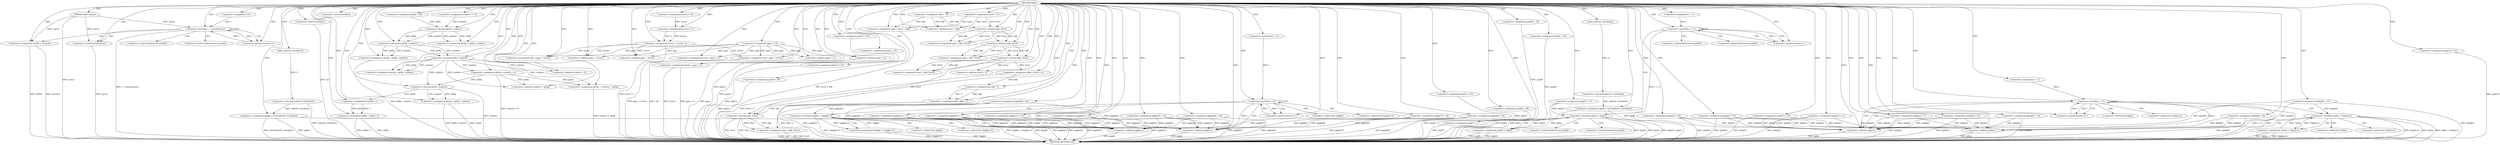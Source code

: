 digraph kpqu {  
"4519452298059350193" [label = "(METHOD,kpqu)" ]
"4519452298059350583" [label = "(METHOD_RETURN,void)" ]
"4519452298059350194" [label = "(PARAM,char* tcpvys)" ]
"4519452298059350198" [label = "(<operator>.assignment,gitfhj = 49)" ]
"4519452298059350202" [label = "(<operator>.assignment,zcykxtts = 13)" ]
"4519452298059350208" [label = "(<operator>.assignment,luvuto = 55)" ]
"4519452298059350214" [label = "(<operator>.assignment,i=0)" ]
"4519452298059350217" [label = "(<operator>.lessThan,i < sizeof(tcpvys))" ]
"4519452298059350219" [label = "(<operator>.sizeOf,sizeof(tcpvys))" ]
"4519452298059350221" [label = "(<operator>.postIncrement,i++)" ]
"4519452298059350224" [label = "(<operator>.assignment,oirtf[i] = tcpvys[i])" ]
"4519452298059350231" [label = "(<operator>.assignment,igihq = (int*)calloc(9, sizeof(int)))" ]
"4519452298059350233" [label = "(<operator>.cast,(int*)calloc(9, sizeof(int)))" ]
"4519452298059350235" [label = "(calloc,calloc(9, sizeof(int)))" ]
"4519452298059350237" [label = "(<operator>.sizeOf,sizeof(int))" ]
"4519452298059350240" [label = "(<operator>.assignment,ggac = 34)" ]
"4519452298059350243" [label = "(<operator>.assignment,jzja[0] = 21)" ]
"4519452298059350249" [label = "(<operator>.assignment,hkk = 75)" ]
"4519452298059350252" [label = "(<operator>.assignment,igihq[0] = 43)" ]
"4519452298059350257" [label = "(<operator>.assignment,pggkx = (int*)calloc(9, sizeof(int)))" ]
"4519452298059350259" [label = "(<operator>.cast,(int*)calloc(9, sizeof(int)))" ]
"4519452298059350261" [label = "(calloc,calloc(9, sizeof(int)))" ]
"4519452298059350263" [label = "(<operator>.sizeOf,sizeof(int))" ]
"4519452298059350265" [label = "(<operator>.assignment,pggkx[0] = 42)" ]
"4519452298059350270" [label = "(<operator>.assignment,jzja[1] = 64)" ]
"4519452298059350275" [label = "(<operator>.assignment,pggkx[1] = 32)" ]
"4519452298059350280" [label = "(<operator>.assignment,jzja[2] = 65)" ]
"4519452298059350285" [label = "(<operator>.assignment,pggkx[2] = 17)" ]
"4519452298059350292" [label = "(<operator>.assignment,pggkx[3] = 33)" ]
"4519452298059350297" [label = "(<operator>.assignment,luvuto = luvuto * 2)" ]
"4519452298059350299" [label = "(<operator>.multiplication,luvuto * 2)" ]
"4519452298059350302" [label = "(<operator>.assignment,jzja[3] = 54)" ]
"4519452298059350307" [label = "(<operator>.assignment,jzja[4] = 58)" ]
"4519452298059350312" [label = "(<operator>.assignment,pggkx[4] = 1)" ]
"4519452298059350318" [label = "(<operator>.assignment,htval = 23)" ]
"4519452298059350322" [label = "(<operator>.assignment,pggkx[5] = 43)" ]
"4519452298059350327" [label = "(<operator>.assignment,pggkx[6] = 59)" ]
"4519452298059350332" [label = "(<operator>.assignment,pggkx[7] = 39)" ]
"4519452298059350337" [label = "(<operator>.assignment,igihq[1] = 58)" ]
"4519452298059350342" [label = "(<operator>.assignment,pggkx[8] = 40)" ]
"4519452298059350347" [label = "(<operator>.assignment,jzja[5] = 43)" ]
"4519452298059350354" [label = "(<operator>.assignment,i = 1)" ]
"4519452298059350357" [label = "(<operator>.lessThan,i < 9)" ]
"4519452298059350360" [label = "(<operator>.postIncrement,i++)" ]
"4519452298059350364" [label = "(<operator>.lessThan,*pggkx < *(pggkx+i))" ]
"4519452298059350368" [label = "(<operator>.addition,pggkx+i)" ]
"4519452298059350372" [label = "(<operator>.assignment,*pggkx = *(pggkx+i))" ]
"4519452298059350376" [label = "(<operator>.addition,pggkx+i)" ]
"4519452298059350379" [label = "(<operator>.assignment,jzja[6] = 86)" ]
"4519452298059350384" [label = "(<operator>.assignment,ugsl = htval + hkk)" ]
"4519452298059350386" [label = "(<operator>.addition,htval + hkk)" ]
"4519452298059350389" [label = "(<operator>.assignment,igihq[2] = 31)" ]
"4519452298059350394" [label = "(<operator>.assignment,igihq[3] = 3)" ]
"4519452298059350399" [label = "(<operator>.assignment,oafi = ggac + luvuto)" ]
"4519452298059350401" [label = "(<operator>.addition,ggac + luvuto)" ]
"4519452298059350404" [label = "(<operator>.assignment,ahvfjy = gitfhj / zcykxtts)" ]
"4519452298059350406" [label = "(<operator>.division,gitfhj / zcykxtts)" ]
"4519452298059350409" [label = "(<operator>.assignment,ugsl = hkk / htval)" ]
"4519452298059350411" [label = "(<operator>.division,hkk / htval)" ]
"4519452298059350414" [label = "(<operator>.assignment,jzja[7] = 1)" ]
"4519452298059350419" [label = "(<operator>.assignment,ugsl = hkk / htval)" ]
"4519452298059350421" [label = "(<operator>.division,hkk / htval)" ]
"4519452298059350424" [label = "(<operator>.assignment,igihq[4] = 67)" ]
"4519452298059350429" [label = "(<operator>.assignment,ahvfjy = gitfhj - zcykxtts)" ]
"4519452298059350431" [label = "(<operator>.subtraction,gitfhj - zcykxtts)" ]
"4519452298059350434" [label = "(<operator>.assignment,ahvfjy = gitfhj / zcykxtts)" ]
"4519452298059350436" [label = "(<operator>.division,gitfhj / zcykxtts)" ]
"4519452298059350439" [label = "(<operator>.assignment,ugsl = hkk / htval)" ]
"4519452298059350441" [label = "(<operator>.division,hkk / htval)" ]
"4519452298059350444" [label = "(<operator>.assignment,gitfhj = zcykxtts + 6)" ]
"4519452298059350446" [label = "(<operator>.addition,zcykxtts + 6)" ]
"4519452298059350449" [label = "(<operator>.assignment,jzja[8] = 16)" ]
"4519452298059350454" [label = "(<operator>.assignment,ahvfjy = zcykxtts + gitfhj)" ]
"4519452298059350456" [label = "(<operator>.addition,zcykxtts + gitfhj)" ]
"4519452298059350459" [label = "(<operator>.assignment,oafi = ggac + luvuto)" ]
"4519452298059350461" [label = "(<operator>.addition,ggac + luvuto)" ]
"4519452298059350464" [label = "(<operator>.assignment,jzja[9] = 34)" ]
"4519452298059350469" [label = "(<operator>.assignment,igihq[5] = 61)" ]
"4519452298059350474" [label = "(<operator>.assignment,igihq[6] = 60)" ]
"4519452298059350479" [label = "(<operator>.assignment,igihq[7] = 24)" ]
"4519452298059350484" [label = "(<operator>.assignment,jzja[10] = 52)" ]
"4519452298059350489" [label = "(<operator>.assignment,luvuto = ggac + 6)" ]
"4519452298059350491" [label = "(<operator>.addition,ggac + 6)" ]
"4519452298059350494" [label = "(<operator>.assignment,hkk = htval + 6)" ]
"4519452298059350496" [label = "(<operator>.addition,htval + 6)" ]
"4519452298059350499" [label = "(<operator>.assignment,hkk = hkk * 2)" ]
"4519452298059350501" [label = "(<operator>.multiplication,hkk * 2)" ]
"4519452298059350504" [label = "(<operator>.assignment,luvuto = ggac + 6)" ]
"4519452298059350506" [label = "(<operator>.addition,ggac + 6)" ]
"4519452298059350511" [label = "(<operator>.assignment,i = 1)" ]
"4519452298059350514" [label = "(<operator>.lessThan,i < 11)" ]
"4519452298059350517" [label = "(<operator>.postIncrement,i++)" ]
"4519452298059350521" [label = "(<operator>.lessThan,jzja[0] < jzja[i])" ]
"4519452298059350529" [label = "(<operator>.assignment,jzja[0] = jzja[i])" ]
"4519452298059350536" [label = "(<operator>.assignment,igihq[8] = 78)" ]
"4519452298059350541" [label = "(<operator>.assignment,ahvfjy = gitfhj / zcykxtts)" ]
"4519452298059350543" [label = "(<operator>.division,gitfhj / zcykxtts)" ]
"4519452298059350546" [label = "(<operator>.assignment,gitfhj = gitfhj * 2)" ]
"4519452298059350548" [label = "(<operator>.multiplication,gitfhj * 2)" ]
"4519452298059350553" [label = "(<operator>.assignment,i = 1)" ]
"4519452298059350556" [label = "(<operator>.lessThan,i < 9)" ]
"4519452298059350559" [label = "(<operator>.postIncrement,i++)" ]
"4519452298059350563" [label = "(<operator>.lessThan,*igihq < *(igihq+i))" ]
"4519452298059350567" [label = "(<operator>.addition,igihq+i)" ]
"4519452298059350571" [label = "(<operator>.assignment,*igihq = *(igihq+i))" ]
"4519452298059350575" [label = "(<operator>.addition,igihq+i)" ]
"4519452298059350578" [label = "(<operator>.assignment,ugsl = hkk / htval)" ]
"4519452298059350580" [label = "(<operator>.division,hkk / htval)" ]
"4519452298059350225" [label = "(<operator>.indirectIndexAccess,oirtf[i])" ]
"4519452298059350228" [label = "(<operator>.indirectIndexAccess,tcpvys[i])" ]
"4519452298059350365" [label = "(<operator>.indirection,*pggkx)" ]
"4519452298059350367" [label = "(<operator>.indirection,*(pggkx+i))" ]
"4519452298059350373" [label = "(<operator>.indirection,*pggkx)" ]
"4519452298059350375" [label = "(<operator>.indirection,*(pggkx+i))" ]
"4519452298059350522" [label = "(<operator>.indirectIndexAccess,jzja[0])" ]
"4519452298059350525" [label = "(<operator>.indirectIndexAccess,jzja[i])" ]
"4519452298059350530" [label = "(<operator>.indirectIndexAccess,jzja[0])" ]
"4519452298059350533" [label = "(<operator>.indirectIndexAccess,jzja[i])" ]
"4519452298059350564" [label = "(<operator>.indirection,*igihq)" ]
"4519452298059350566" [label = "(<operator>.indirection,*(igihq+i))" ]
"4519452298059350572" [label = "(<operator>.indirection,*igihq)" ]
"4519452298059350574" [label = "(<operator>.indirection,*(igihq+i))" ]
  "4519452298059350379" -> "4519452298059350583"  [ label = "DDG: jzja[6]"] 
  "4519452298059350312" -> "4519452298059350583"  [ label = "DDG: pggkx[4]"] 
  "4519452298059350469" -> "4519452298059350583"  [ label = "DDG: igihq[5]"] 
  "4519452298059350219" -> "4519452298059350583"  [ label = "DDG: tcpvys"] 
  "4519452298059350474" -> "4519452298059350583"  [ label = "DDG: igihq[6]"] 
  "4519452298059350275" -> "4519452298059350583"  [ label = "DDG: pggkx[1]"] 
  "4519452298059350454" -> "4519452298059350583"  [ label = "DDG: zcykxtts + gitfhj"] 
  "4519452298059350372" -> "4519452298059350583"  [ label = "DDG: *pggkx"] 
  "4519452298059350504" -> "4519452298059350583"  [ label = "DDG: ggac + 6"] 
  "4519452298059350499" -> "4519452298059350583"  [ label = "DDG: hkk * 2"] 
  "4519452298059350347" -> "4519452298059350583"  [ label = "DDG: jzja[5]"] 
  "4519452298059350546" -> "4519452298059350583"  [ label = "DDG: gitfhj"] 
  "4519452298059350563" -> "4519452298059350583"  [ label = "DDG: *(igihq+i)"] 
  "4519452298059350265" -> "4519452298059350583"  [ label = "DDG: pggkx[0]"] 
  "4519452298059350194" -> "4519452298059350583"  [ label = "DDG: tcpvys"] 
  "4519452298059350292" -> "4519452298059350583"  [ label = "DDG: pggkx[3]"] 
  "4519452298059350252" -> "4519452298059350583"  [ label = "DDG: igihq[0]"] 
  "4519452298059350449" -> "4519452298059350583"  [ label = "DDG: jzja[8]"] 
  "4519452298059350578" -> "4519452298059350583"  [ label = "DDG: ugsl"] 
  "4519452298059350464" -> "4519452298059350583"  [ label = "DDG: jzja[9]"] 
  "4519452298059350364" -> "4519452298059350583"  [ label = "DDG: *pggkx < *(pggkx+i)"] 
  "4519452298059350424" -> "4519452298059350583"  [ label = "DDG: igihq[4]"] 
  "4519452298059350578" -> "4519452298059350583"  [ label = "DDG: hkk / htval"] 
  "4519452298059350571" -> "4519452298059350583"  [ label = "DDG: *igihq"] 
  "4519452298059350459" -> "4519452298059350583"  [ label = "DDG: ggac + luvuto"] 
  "4519452298059350322" -> "4519452298059350583"  [ label = "DDG: pggkx[5]"] 
  "4519452298059350504" -> "4519452298059350583"  [ label = "DDG: luvuto"] 
  "4519452298059350521" -> "4519452298059350583"  [ label = "DDG: jzja[0]"] 
  "4519452298059350394" -> "4519452298059350583"  [ label = "DDG: igihq[3]"] 
  "4519452298059350224" -> "4519452298059350583"  [ label = "DDG: oirtf[i]"] 
  "4519452298059350332" -> "4519452298059350583"  [ label = "DDG: pggkx[7]"] 
  "4519452298059350243" -> "4519452298059350583"  [ label = "DDG: jzja[0]"] 
  "4519452298059350368" -> "4519452298059350583"  [ label = "DDG: pggkx"] 
  "4519452298059350541" -> "4519452298059350583"  [ label = "DDG: gitfhj / zcykxtts"] 
  "4519452298059350580" -> "4519452298059350583"  [ label = "DDG: htval"] 
  "4519452298059350521" -> "4519452298059350583"  [ label = "DDG: jzja[i]"] 
  "4519452298059350337" -> "4519452298059350583"  [ label = "DDG: igihq[1]"] 
  "4519452298059350307" -> "4519452298059350583"  [ label = "DDG: jzja[4]"] 
  "4519452298059350297" -> "4519452298059350583"  [ label = "DDG: luvuto * 2"] 
  "4519452298059350372" -> "4519452298059350583"  [ label = "DDG: *(pggkx+i)"] 
  "4519452298059350389" -> "4519452298059350583"  [ label = "DDG: igihq[2]"] 
  "4519452298059350257" -> "4519452298059350583"  [ label = "DDG: (int*)calloc(9, sizeof(int))"] 
  "4519452298059350257" -> "4519452298059350583"  [ label = "DDG: pggkx"] 
  "4519452298059350259" -> "4519452298059350583"  [ label = "DDG: calloc(9, sizeof(int))"] 
  "4519452298059350521" -> "4519452298059350583"  [ label = "DDG: jzja[0] < jzja[i]"] 
  "4519452298059350376" -> "4519452298059350583"  [ label = "DDG: pggkx"] 
  "4519452298059350529" -> "4519452298059350583"  [ label = "DDG: jzja[0]"] 
  "4519452298059350580" -> "4519452298059350583"  [ label = "DDG: hkk"] 
  "4519452298059350514" -> "4519452298059350583"  [ label = "DDG: i < 11"] 
  "4519452298059350529" -> "4519452298059350583"  [ label = "DDG: jzja[i]"] 
  "4519452298059350563" -> "4519452298059350583"  [ label = "DDG: *igihq"] 
  "4519452298059350217" -> "4519452298059350583"  [ label = "DDG: i < sizeof(tcpvys)"] 
  "4519452298059350302" -> "4519452298059350583"  [ label = "DDG: jzja[3]"] 
  "4519452298059350364" -> "4519452298059350583"  [ label = "DDG: *pggkx"] 
  "4519452298059350571" -> "4519452298059350583"  [ label = "DDG: *(igihq+i)"] 
  "4519452298059350327" -> "4519452298059350583"  [ label = "DDG: pggkx[6]"] 
  "4519452298059350556" -> "4519452298059350583"  [ label = "DDG: i < 9"] 
  "4519452298059350231" -> "4519452298059350583"  [ label = "DDG: igihq"] 
  "4519452298059350459" -> "4519452298059350583"  [ label = "DDG: oafi"] 
  "4519452298059350224" -> "4519452298059350583"  [ label = "DDG: tcpvys[i]"] 
  "4519452298059350384" -> "4519452298059350583"  [ label = "DDG: htval + hkk"] 
  "4519452298059350494" -> "4519452298059350583"  [ label = "DDG: htval + 6"] 
  "4519452298059350479" -> "4519452298059350583"  [ label = "DDG: igihq[7]"] 
  "4519452298059350567" -> "4519452298059350583"  [ label = "DDG: igihq"] 
  "4519452298059350575" -> "4519452298059350583"  [ label = "DDG: igihq"] 
  "4519452298059350270" -> "4519452298059350583"  [ label = "DDG: jzja[1]"] 
  "4519452298059350536" -> "4519452298059350583"  [ label = "DDG: igihq[8]"] 
  "4519452298059350563" -> "4519452298059350583"  [ label = "DDG: *igihq < *(igihq+i)"] 
  "4519452298059350484" -> "4519452298059350583"  [ label = "DDG: jzja[10]"] 
  "4519452298059350280" -> "4519452298059350583"  [ label = "DDG: jzja[2]"] 
  "4519452298059350541" -> "4519452298059350583"  [ label = "DDG: ahvfjy"] 
  "4519452298059350364" -> "4519452298059350583"  [ label = "DDG: *(pggkx+i)"] 
  "4519452298059350506" -> "4519452298059350583"  [ label = "DDG: ggac"] 
  "4519452298059350543" -> "4519452298059350583"  [ label = "DDG: zcykxtts"] 
  "4519452298059350342" -> "4519452298059350583"  [ label = "DDG: pggkx[8]"] 
  "4519452298059350414" -> "4519452298059350583"  [ label = "DDG: jzja[7]"] 
  "4519452298059350285" -> "4519452298059350583"  [ label = "DDG: pggkx[2]"] 
  "4519452298059350429" -> "4519452298059350583"  [ label = "DDG: gitfhj - zcykxtts"] 
  "4519452298059350263" -> "4519452298059350583"  [ label = "DDG: int"] 
  "4519452298059350556" -> "4519452298059350583"  [ label = "DDG: i"] 
  "4519452298059350546" -> "4519452298059350583"  [ label = "DDG: gitfhj * 2"] 
  "4519452298059350444" -> "4519452298059350583"  [ label = "DDG: zcykxtts + 6"] 
  "4519452298059350193" -> "4519452298059350194"  [ label = "DDG: "] 
  "4519452298059350193" -> "4519452298059350198"  [ label = "DDG: "] 
  "4519452298059350193" -> "4519452298059350202"  [ label = "DDG: "] 
  "4519452298059350193" -> "4519452298059350208"  [ label = "DDG: "] 
  "4519452298059350193" -> "4519452298059350214"  [ label = "DDG: "] 
  "4519452298059350221" -> "4519452298059350217"  [ label = "DDG: i"] 
  "4519452298059350214" -> "4519452298059350217"  [ label = "DDG: i"] 
  "4519452298059350193" -> "4519452298059350217"  [ label = "DDG: "] 
  "4519452298059350194" -> "4519452298059350217"  [ label = "DDG: tcpvys"] 
  "4519452298059350194" -> "4519452298059350219"  [ label = "DDG: tcpvys"] 
  "4519452298059350193" -> "4519452298059350219"  [ label = "DDG: "] 
  "4519452298059350217" -> "4519452298059350221"  [ label = "DDG: i"] 
  "4519452298059350193" -> "4519452298059350221"  [ label = "DDG: "] 
  "4519452298059350194" -> "4519452298059350224"  [ label = "DDG: tcpvys"] 
  "4519452298059350193" -> "4519452298059350224"  [ label = "DDG: "] 
  "4519452298059350233" -> "4519452298059350231"  [ label = "DDG: calloc(9, sizeof(int))"] 
  "4519452298059350193" -> "4519452298059350231"  [ label = "DDG: "] 
  "4519452298059350235" -> "4519452298059350233"  [ label = "DDG: 9"] 
  "4519452298059350193" -> "4519452298059350235"  [ label = "DDG: "] 
  "4519452298059350193" -> "4519452298059350237"  [ label = "DDG: "] 
  "4519452298059350193" -> "4519452298059350240"  [ label = "DDG: "] 
  "4519452298059350193" -> "4519452298059350243"  [ label = "DDG: "] 
  "4519452298059350193" -> "4519452298059350249"  [ label = "DDG: "] 
  "4519452298059350193" -> "4519452298059350252"  [ label = "DDG: "] 
  "4519452298059350259" -> "4519452298059350257"  [ label = "DDG: calloc(9, sizeof(int))"] 
  "4519452298059350193" -> "4519452298059350257"  [ label = "DDG: "] 
  "4519452298059350261" -> "4519452298059350259"  [ label = "DDG: 9"] 
  "4519452298059350193" -> "4519452298059350261"  [ label = "DDG: "] 
  "4519452298059350193" -> "4519452298059350263"  [ label = "DDG: "] 
  "4519452298059350193" -> "4519452298059350265"  [ label = "DDG: "] 
  "4519452298059350193" -> "4519452298059350270"  [ label = "DDG: "] 
  "4519452298059350193" -> "4519452298059350275"  [ label = "DDG: "] 
  "4519452298059350193" -> "4519452298059350280"  [ label = "DDG: "] 
  "4519452298059350193" -> "4519452298059350285"  [ label = "DDG: "] 
  "4519452298059350193" -> "4519452298059350292"  [ label = "DDG: "] 
  "4519452298059350299" -> "4519452298059350297"  [ label = "DDG: luvuto"] 
  "4519452298059350299" -> "4519452298059350297"  [ label = "DDG: 2"] 
  "4519452298059350193" -> "4519452298059350297"  [ label = "DDG: "] 
  "4519452298059350208" -> "4519452298059350299"  [ label = "DDG: luvuto"] 
  "4519452298059350193" -> "4519452298059350299"  [ label = "DDG: "] 
  "4519452298059350193" -> "4519452298059350302"  [ label = "DDG: "] 
  "4519452298059350193" -> "4519452298059350307"  [ label = "DDG: "] 
  "4519452298059350193" -> "4519452298059350312"  [ label = "DDG: "] 
  "4519452298059350193" -> "4519452298059350318"  [ label = "DDG: "] 
  "4519452298059350193" -> "4519452298059350322"  [ label = "DDG: "] 
  "4519452298059350193" -> "4519452298059350327"  [ label = "DDG: "] 
  "4519452298059350193" -> "4519452298059350332"  [ label = "DDG: "] 
  "4519452298059350193" -> "4519452298059350337"  [ label = "DDG: "] 
  "4519452298059350193" -> "4519452298059350342"  [ label = "DDG: "] 
  "4519452298059350193" -> "4519452298059350347"  [ label = "DDG: "] 
  "4519452298059350193" -> "4519452298059350354"  [ label = "DDG: "] 
  "4519452298059350360" -> "4519452298059350357"  [ label = "DDG: i"] 
  "4519452298059350354" -> "4519452298059350357"  [ label = "DDG: i"] 
  "4519452298059350193" -> "4519452298059350357"  [ label = "DDG: "] 
  "4519452298059350193" -> "4519452298059350360"  [ label = "DDG: "] 
  "4519452298059350357" -> "4519452298059350360"  [ label = "DDG: i"] 
  "4519452298059350372" -> "4519452298059350364"  [ label = "DDG: *pggkx"] 
  "4519452298059350265" -> "4519452298059350364"  [ label = "DDG: pggkx[0]"] 
  "4519452298059350312" -> "4519452298059350368"  [ label = "DDG: pggkx[4]"] 
  "4519452298059350275" -> "4519452298059350368"  [ label = "DDG: pggkx[1]"] 
  "4519452298059350265" -> "4519452298059350368"  [ label = "DDG: pggkx[0]"] 
  "4519452298059350292" -> "4519452298059350368"  [ label = "DDG: pggkx[3]"] 
  "4519452298059350322" -> "4519452298059350368"  [ label = "DDG: pggkx[5]"] 
  "4519452298059350332" -> "4519452298059350368"  [ label = "DDG: pggkx[7]"] 
  "4519452298059350257" -> "4519452298059350368"  [ label = "DDG: pggkx"] 
  "4519452298059350327" -> "4519452298059350368"  [ label = "DDG: pggkx[6]"] 
  "4519452298059350342" -> "4519452298059350368"  [ label = "DDG: pggkx[8]"] 
  "4519452298059350285" -> "4519452298059350368"  [ label = "DDG: pggkx[2]"] 
  "4519452298059350193" -> "4519452298059350368"  [ label = "DDG: "] 
  "4519452298059350357" -> "4519452298059350368"  [ label = "DDG: i"] 
  "4519452298059350364" -> "4519452298059350372"  [ label = "DDG: *(pggkx+i)"] 
  "4519452298059350312" -> "4519452298059350376"  [ label = "DDG: pggkx[4]"] 
  "4519452298059350275" -> "4519452298059350376"  [ label = "DDG: pggkx[1]"] 
  "4519452298059350265" -> "4519452298059350376"  [ label = "DDG: pggkx[0]"] 
  "4519452298059350292" -> "4519452298059350376"  [ label = "DDG: pggkx[3]"] 
  "4519452298059350322" -> "4519452298059350376"  [ label = "DDG: pggkx[5]"] 
  "4519452298059350332" -> "4519452298059350376"  [ label = "DDG: pggkx[7]"] 
  "4519452298059350327" -> "4519452298059350376"  [ label = "DDG: pggkx[6]"] 
  "4519452298059350342" -> "4519452298059350376"  [ label = "DDG: pggkx[8]"] 
  "4519452298059350285" -> "4519452298059350376"  [ label = "DDG: pggkx[2]"] 
  "4519452298059350193" -> "4519452298059350376"  [ label = "DDG: "] 
  "4519452298059350357" -> "4519452298059350376"  [ label = "DDG: i"] 
  "4519452298059350193" -> "4519452298059350379"  [ label = "DDG: "] 
  "4519452298059350318" -> "4519452298059350384"  [ label = "DDG: htval"] 
  "4519452298059350193" -> "4519452298059350384"  [ label = "DDG: "] 
  "4519452298059350249" -> "4519452298059350384"  [ label = "DDG: hkk"] 
  "4519452298059350318" -> "4519452298059350386"  [ label = "DDG: htval"] 
  "4519452298059350193" -> "4519452298059350386"  [ label = "DDG: "] 
  "4519452298059350249" -> "4519452298059350386"  [ label = "DDG: hkk"] 
  "4519452298059350193" -> "4519452298059350389"  [ label = "DDG: "] 
  "4519452298059350193" -> "4519452298059350394"  [ label = "DDG: "] 
  "4519452298059350240" -> "4519452298059350399"  [ label = "DDG: ggac"] 
  "4519452298059350193" -> "4519452298059350399"  [ label = "DDG: "] 
  "4519452298059350297" -> "4519452298059350399"  [ label = "DDG: luvuto"] 
  "4519452298059350240" -> "4519452298059350401"  [ label = "DDG: ggac"] 
  "4519452298059350193" -> "4519452298059350401"  [ label = "DDG: "] 
  "4519452298059350297" -> "4519452298059350401"  [ label = "DDG: luvuto"] 
  "4519452298059350406" -> "4519452298059350404"  [ label = "DDG: gitfhj"] 
  "4519452298059350406" -> "4519452298059350404"  [ label = "DDG: zcykxtts"] 
  "4519452298059350193" -> "4519452298059350404"  [ label = "DDG: "] 
  "4519452298059350198" -> "4519452298059350406"  [ label = "DDG: gitfhj"] 
  "4519452298059350193" -> "4519452298059350406"  [ label = "DDG: "] 
  "4519452298059350202" -> "4519452298059350406"  [ label = "DDG: zcykxtts"] 
  "4519452298059350411" -> "4519452298059350409"  [ label = "DDG: hkk"] 
  "4519452298059350411" -> "4519452298059350409"  [ label = "DDG: htval"] 
  "4519452298059350193" -> "4519452298059350409"  [ label = "DDG: "] 
  "4519452298059350193" -> "4519452298059350411"  [ label = "DDG: "] 
  "4519452298059350249" -> "4519452298059350411"  [ label = "DDG: hkk"] 
  "4519452298059350318" -> "4519452298059350411"  [ label = "DDG: htval"] 
  "4519452298059350193" -> "4519452298059350414"  [ label = "DDG: "] 
  "4519452298059350421" -> "4519452298059350419"  [ label = "DDG: hkk"] 
  "4519452298059350421" -> "4519452298059350419"  [ label = "DDG: htval"] 
  "4519452298059350193" -> "4519452298059350419"  [ label = "DDG: "] 
  "4519452298059350411" -> "4519452298059350421"  [ label = "DDG: hkk"] 
  "4519452298059350193" -> "4519452298059350421"  [ label = "DDG: "] 
  "4519452298059350411" -> "4519452298059350421"  [ label = "DDG: htval"] 
  "4519452298059350193" -> "4519452298059350424"  [ label = "DDG: "] 
  "4519452298059350431" -> "4519452298059350429"  [ label = "DDG: gitfhj"] 
  "4519452298059350431" -> "4519452298059350429"  [ label = "DDG: zcykxtts"] 
  "4519452298059350193" -> "4519452298059350429"  [ label = "DDG: "] 
  "4519452298059350406" -> "4519452298059350431"  [ label = "DDG: gitfhj"] 
  "4519452298059350193" -> "4519452298059350431"  [ label = "DDG: "] 
  "4519452298059350406" -> "4519452298059350431"  [ label = "DDG: zcykxtts"] 
  "4519452298059350436" -> "4519452298059350434"  [ label = "DDG: gitfhj"] 
  "4519452298059350436" -> "4519452298059350434"  [ label = "DDG: zcykxtts"] 
  "4519452298059350193" -> "4519452298059350434"  [ label = "DDG: "] 
  "4519452298059350431" -> "4519452298059350436"  [ label = "DDG: gitfhj"] 
  "4519452298059350193" -> "4519452298059350436"  [ label = "DDG: "] 
  "4519452298059350431" -> "4519452298059350436"  [ label = "DDG: zcykxtts"] 
  "4519452298059350441" -> "4519452298059350439"  [ label = "DDG: hkk"] 
  "4519452298059350441" -> "4519452298059350439"  [ label = "DDG: htval"] 
  "4519452298059350193" -> "4519452298059350439"  [ label = "DDG: "] 
  "4519452298059350421" -> "4519452298059350441"  [ label = "DDG: hkk"] 
  "4519452298059350193" -> "4519452298059350441"  [ label = "DDG: "] 
  "4519452298059350421" -> "4519452298059350441"  [ label = "DDG: htval"] 
  "4519452298059350436" -> "4519452298059350444"  [ label = "DDG: zcykxtts"] 
  "4519452298059350193" -> "4519452298059350444"  [ label = "DDG: "] 
  "4519452298059350436" -> "4519452298059350446"  [ label = "DDG: zcykxtts"] 
  "4519452298059350193" -> "4519452298059350446"  [ label = "DDG: "] 
  "4519452298059350193" -> "4519452298059350449"  [ label = "DDG: "] 
  "4519452298059350193" -> "4519452298059350454"  [ label = "DDG: "] 
  "4519452298059350436" -> "4519452298059350454"  [ label = "DDG: zcykxtts"] 
  "4519452298059350444" -> "4519452298059350454"  [ label = "DDG: gitfhj"] 
  "4519452298059350193" -> "4519452298059350456"  [ label = "DDG: "] 
  "4519452298059350436" -> "4519452298059350456"  [ label = "DDG: zcykxtts"] 
  "4519452298059350444" -> "4519452298059350456"  [ label = "DDG: gitfhj"] 
  "4519452298059350193" -> "4519452298059350459"  [ label = "DDG: "] 
  "4519452298059350240" -> "4519452298059350459"  [ label = "DDG: ggac"] 
  "4519452298059350297" -> "4519452298059350459"  [ label = "DDG: luvuto"] 
  "4519452298059350193" -> "4519452298059350461"  [ label = "DDG: "] 
  "4519452298059350240" -> "4519452298059350461"  [ label = "DDG: ggac"] 
  "4519452298059350297" -> "4519452298059350461"  [ label = "DDG: luvuto"] 
  "4519452298059350193" -> "4519452298059350464"  [ label = "DDG: "] 
  "4519452298059350193" -> "4519452298059350469"  [ label = "DDG: "] 
  "4519452298059350193" -> "4519452298059350474"  [ label = "DDG: "] 
  "4519452298059350193" -> "4519452298059350479"  [ label = "DDG: "] 
  "4519452298059350193" -> "4519452298059350484"  [ label = "DDG: "] 
  "4519452298059350193" -> "4519452298059350489"  [ label = "DDG: "] 
  "4519452298059350240" -> "4519452298059350489"  [ label = "DDG: ggac"] 
  "4519452298059350193" -> "4519452298059350491"  [ label = "DDG: "] 
  "4519452298059350240" -> "4519452298059350491"  [ label = "DDG: ggac"] 
  "4519452298059350441" -> "4519452298059350494"  [ label = "DDG: htval"] 
  "4519452298059350193" -> "4519452298059350494"  [ label = "DDG: "] 
  "4519452298059350441" -> "4519452298059350496"  [ label = "DDG: htval"] 
  "4519452298059350193" -> "4519452298059350496"  [ label = "DDG: "] 
  "4519452298059350501" -> "4519452298059350499"  [ label = "DDG: hkk"] 
  "4519452298059350501" -> "4519452298059350499"  [ label = "DDG: 2"] 
  "4519452298059350193" -> "4519452298059350499"  [ label = "DDG: "] 
  "4519452298059350494" -> "4519452298059350501"  [ label = "DDG: hkk"] 
  "4519452298059350193" -> "4519452298059350501"  [ label = "DDG: "] 
  "4519452298059350193" -> "4519452298059350504"  [ label = "DDG: "] 
  "4519452298059350240" -> "4519452298059350504"  [ label = "DDG: ggac"] 
  "4519452298059350193" -> "4519452298059350506"  [ label = "DDG: "] 
  "4519452298059350240" -> "4519452298059350506"  [ label = "DDG: ggac"] 
  "4519452298059350193" -> "4519452298059350511"  [ label = "DDG: "] 
  "4519452298059350517" -> "4519452298059350514"  [ label = "DDG: i"] 
  "4519452298059350511" -> "4519452298059350514"  [ label = "DDG: i"] 
  "4519452298059350193" -> "4519452298059350514"  [ label = "DDG: "] 
  "4519452298059350514" -> "4519452298059350517"  [ label = "DDG: i"] 
  "4519452298059350193" -> "4519452298059350517"  [ label = "DDG: "] 
  "4519452298059350243" -> "4519452298059350521"  [ label = "DDG: jzja[0]"] 
  "4519452298059350529" -> "4519452298059350521"  [ label = "DDG: jzja[0]"] 
  "4519452298059350521" -> "4519452298059350529"  [ label = "DDG: jzja[i]"] 
  "4519452298059350193" -> "4519452298059350536"  [ label = "DDG: "] 
  "4519452298059350543" -> "4519452298059350541"  [ label = "DDG: gitfhj"] 
  "4519452298059350543" -> "4519452298059350541"  [ label = "DDG: zcykxtts"] 
  "4519452298059350193" -> "4519452298059350541"  [ label = "DDG: "] 
  "4519452298059350193" -> "4519452298059350543"  [ label = "DDG: "] 
  "4519452298059350444" -> "4519452298059350543"  [ label = "DDG: gitfhj"] 
  "4519452298059350436" -> "4519452298059350543"  [ label = "DDG: zcykxtts"] 
  "4519452298059350548" -> "4519452298059350546"  [ label = "DDG: gitfhj"] 
  "4519452298059350548" -> "4519452298059350546"  [ label = "DDG: 2"] 
  "4519452298059350193" -> "4519452298059350546"  [ label = "DDG: "] 
  "4519452298059350543" -> "4519452298059350548"  [ label = "DDG: gitfhj"] 
  "4519452298059350193" -> "4519452298059350548"  [ label = "DDG: "] 
  "4519452298059350193" -> "4519452298059350553"  [ label = "DDG: "] 
  "4519452298059350553" -> "4519452298059350556"  [ label = "DDG: i"] 
  "4519452298059350559" -> "4519452298059350556"  [ label = "DDG: i"] 
  "4519452298059350193" -> "4519452298059350556"  [ label = "DDG: "] 
  "4519452298059350193" -> "4519452298059350559"  [ label = "DDG: "] 
  "4519452298059350556" -> "4519452298059350559"  [ label = "DDG: i"] 
  "4519452298059350252" -> "4519452298059350563"  [ label = "DDG: igihq[0]"] 
  "4519452298059350571" -> "4519452298059350563"  [ label = "DDG: *igihq"] 
  "4519452298059350469" -> "4519452298059350567"  [ label = "DDG: igihq[5]"] 
  "4519452298059350474" -> "4519452298059350567"  [ label = "DDG: igihq[6]"] 
  "4519452298059350252" -> "4519452298059350567"  [ label = "DDG: igihq[0]"] 
  "4519452298059350424" -> "4519452298059350567"  [ label = "DDG: igihq[4]"] 
  "4519452298059350394" -> "4519452298059350567"  [ label = "DDG: igihq[3]"] 
  "4519452298059350337" -> "4519452298059350567"  [ label = "DDG: igihq[1]"] 
  "4519452298059350389" -> "4519452298059350567"  [ label = "DDG: igihq[2]"] 
  "4519452298059350231" -> "4519452298059350567"  [ label = "DDG: igihq"] 
  "4519452298059350479" -> "4519452298059350567"  [ label = "DDG: igihq[7]"] 
  "4519452298059350536" -> "4519452298059350567"  [ label = "DDG: igihq[8]"] 
  "4519452298059350193" -> "4519452298059350567"  [ label = "DDG: "] 
  "4519452298059350556" -> "4519452298059350567"  [ label = "DDG: i"] 
  "4519452298059350563" -> "4519452298059350571"  [ label = "DDG: *(igihq+i)"] 
  "4519452298059350469" -> "4519452298059350575"  [ label = "DDG: igihq[5]"] 
  "4519452298059350474" -> "4519452298059350575"  [ label = "DDG: igihq[6]"] 
  "4519452298059350252" -> "4519452298059350575"  [ label = "DDG: igihq[0]"] 
  "4519452298059350424" -> "4519452298059350575"  [ label = "DDG: igihq[4]"] 
  "4519452298059350394" -> "4519452298059350575"  [ label = "DDG: igihq[3]"] 
  "4519452298059350337" -> "4519452298059350575"  [ label = "DDG: igihq[1]"] 
  "4519452298059350389" -> "4519452298059350575"  [ label = "DDG: igihq[2]"] 
  "4519452298059350479" -> "4519452298059350575"  [ label = "DDG: igihq[7]"] 
  "4519452298059350536" -> "4519452298059350575"  [ label = "DDG: igihq[8]"] 
  "4519452298059350193" -> "4519452298059350575"  [ label = "DDG: "] 
  "4519452298059350556" -> "4519452298059350575"  [ label = "DDG: i"] 
  "4519452298059350580" -> "4519452298059350578"  [ label = "DDG: hkk"] 
  "4519452298059350580" -> "4519452298059350578"  [ label = "DDG: htval"] 
  "4519452298059350193" -> "4519452298059350578"  [ label = "DDG: "] 
  "4519452298059350499" -> "4519452298059350580"  [ label = "DDG: hkk"] 
  "4519452298059350193" -> "4519452298059350580"  [ label = "DDG: "] 
  "4519452298059350441" -> "4519452298059350580"  [ label = "DDG: htval"] 
  "4519452298059350217" -> "4519452298059350219"  [ label = "CDG: "] 
  "4519452298059350217" -> "4519452298059350228"  [ label = "CDG: "] 
  "4519452298059350217" -> "4519452298059350224"  [ label = "CDG: "] 
  "4519452298059350217" -> "4519452298059350225"  [ label = "CDG: "] 
  "4519452298059350217" -> "4519452298059350221"  [ label = "CDG: "] 
  "4519452298059350217" -> "4519452298059350217"  [ label = "CDG: "] 
  "4519452298059350357" -> "4519452298059350368"  [ label = "CDG: "] 
  "4519452298059350357" -> "4519452298059350357"  [ label = "CDG: "] 
  "4519452298059350357" -> "4519452298059350364"  [ label = "CDG: "] 
  "4519452298059350357" -> "4519452298059350365"  [ label = "CDG: "] 
  "4519452298059350357" -> "4519452298059350360"  [ label = "CDG: "] 
  "4519452298059350357" -> "4519452298059350367"  [ label = "CDG: "] 
  "4519452298059350364" -> "4519452298059350372"  [ label = "CDG: "] 
  "4519452298059350364" -> "4519452298059350373"  [ label = "CDG: "] 
  "4519452298059350364" -> "4519452298059350375"  [ label = "CDG: "] 
  "4519452298059350364" -> "4519452298059350376"  [ label = "CDG: "] 
  "4519452298059350514" -> "4519452298059350517"  [ label = "CDG: "] 
  "4519452298059350514" -> "4519452298059350514"  [ label = "CDG: "] 
  "4519452298059350514" -> "4519452298059350525"  [ label = "CDG: "] 
  "4519452298059350514" -> "4519452298059350522"  [ label = "CDG: "] 
  "4519452298059350514" -> "4519452298059350521"  [ label = "CDG: "] 
  "4519452298059350521" -> "4519452298059350533"  [ label = "CDG: "] 
  "4519452298059350521" -> "4519452298059350530"  [ label = "CDG: "] 
  "4519452298059350521" -> "4519452298059350529"  [ label = "CDG: "] 
  "4519452298059350556" -> "4519452298059350556"  [ label = "CDG: "] 
  "4519452298059350556" -> "4519452298059350559"  [ label = "CDG: "] 
  "4519452298059350556" -> "4519452298059350564"  [ label = "CDG: "] 
  "4519452298059350556" -> "4519452298059350566"  [ label = "CDG: "] 
  "4519452298059350556" -> "4519452298059350567"  [ label = "CDG: "] 
  "4519452298059350556" -> "4519452298059350563"  [ label = "CDG: "] 
  "4519452298059350563" -> "4519452298059350571"  [ label = "CDG: "] 
  "4519452298059350563" -> "4519452298059350572"  [ label = "CDG: "] 
  "4519452298059350563" -> "4519452298059350574"  [ label = "CDG: "] 
  "4519452298059350563" -> "4519452298059350575"  [ label = "CDG: "] 
}
